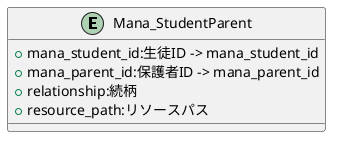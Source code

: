 @startuml

entity "Mana_StudentParent" {
    + mana_student_id:生徒ID -> mana_student_id
    + mana_parent_id:保護者ID -> mana_parent_id
    + relationship:続柄
    + resource_path:リソースパス
}

@enduml
